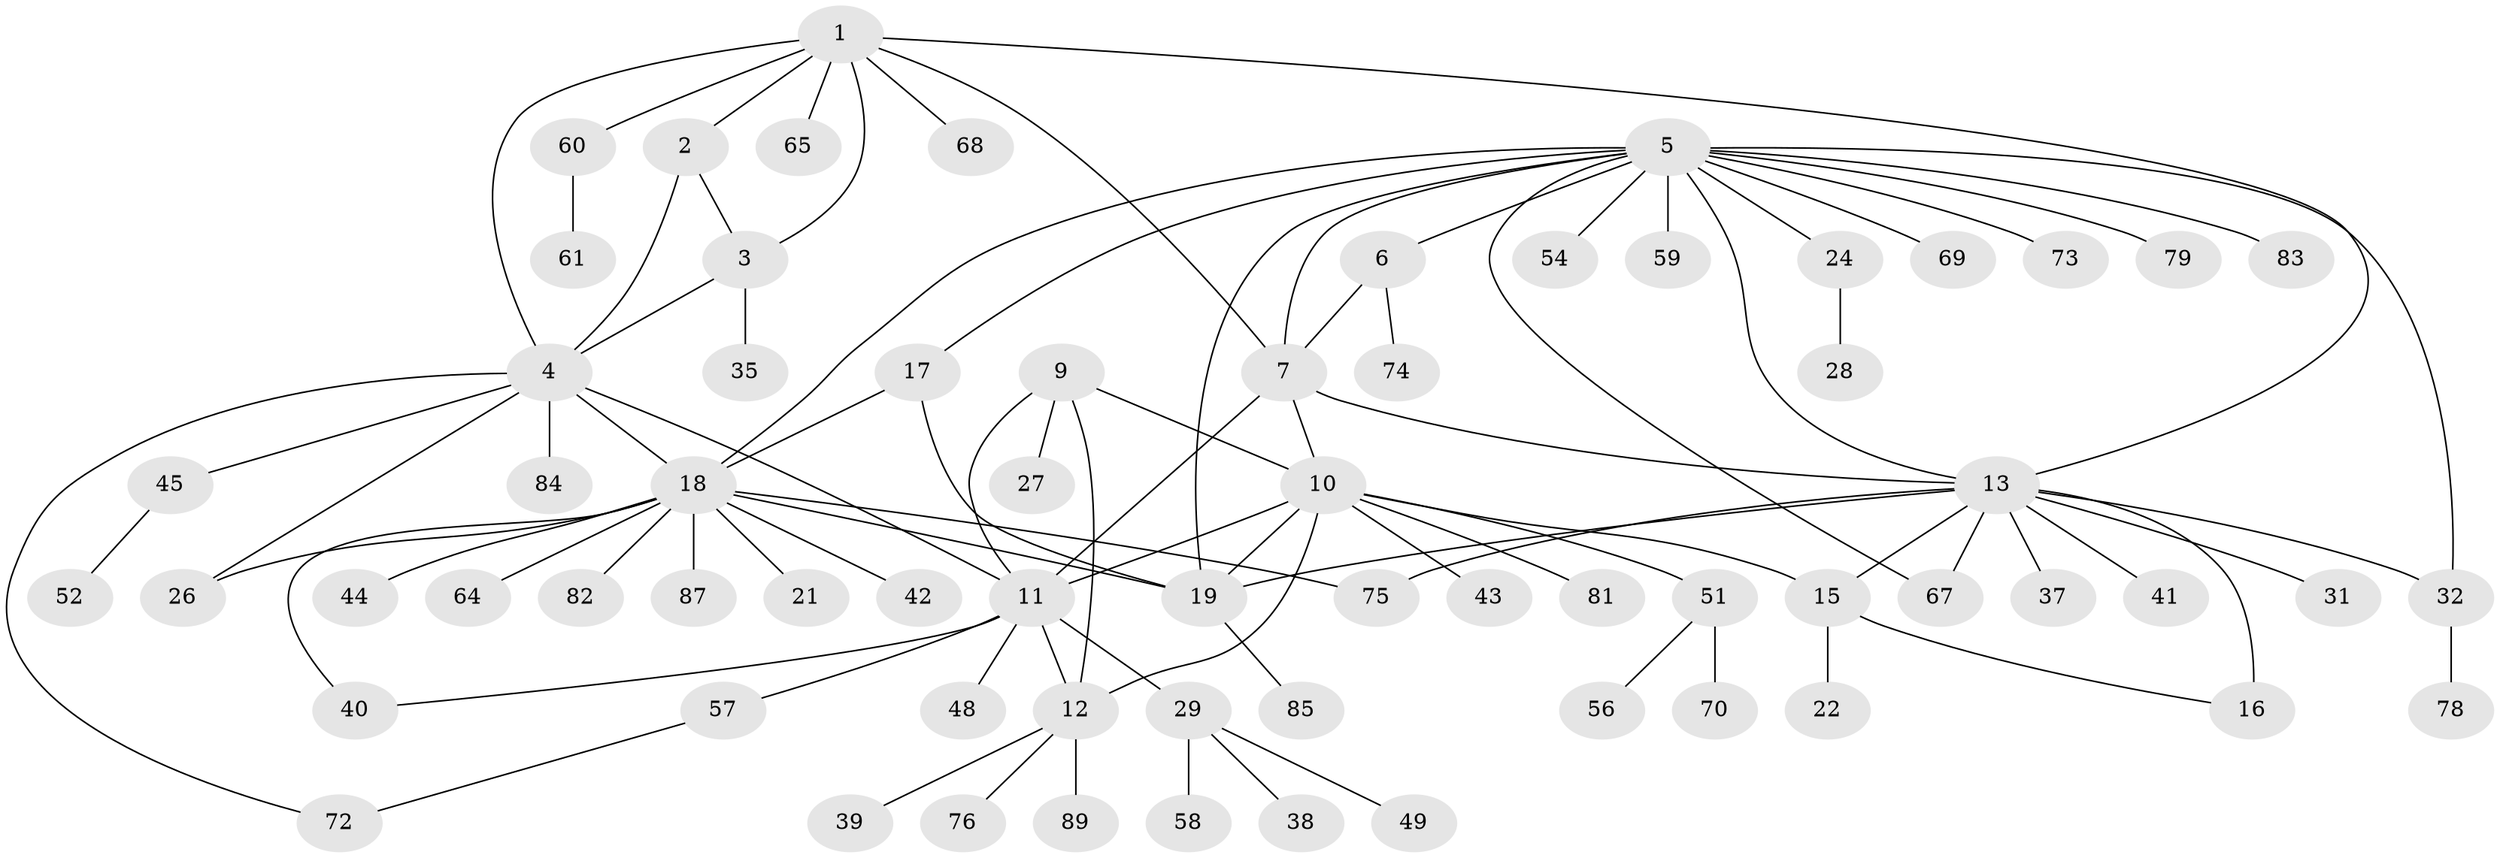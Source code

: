 // Generated by graph-tools (version 1.1) at 2025/24/03/03/25 07:24:14]
// undirected, 67 vertices, 91 edges
graph export_dot {
graph [start="1"]
  node [color=gray90,style=filled];
  1 [super="+34"];
  2 [super="+80"];
  3;
  4 [super="+88"];
  5 [super="+20"];
  6;
  7 [super="+8"];
  9;
  10 [super="+36"];
  11 [super="+23"];
  12 [super="+30"];
  13 [super="+14"];
  15;
  16 [super="+25"];
  17;
  18 [super="+47"];
  19 [super="+50"];
  21;
  22;
  24;
  26;
  27;
  28;
  29 [super="+33"];
  31;
  32;
  35 [super="+46"];
  37 [super="+53"];
  38;
  39;
  40 [super="+55"];
  41;
  42;
  43;
  44;
  45 [super="+63"];
  48;
  49;
  51 [super="+62"];
  52 [super="+77"];
  54;
  56 [super="+71"];
  57;
  58;
  59;
  60;
  61;
  64 [super="+66"];
  65;
  67;
  68;
  69;
  70;
  72;
  73;
  74;
  75;
  76;
  78 [super="+86"];
  79;
  81;
  82;
  83;
  84;
  85;
  87;
  89;
  1 -- 2;
  1 -- 3;
  1 -- 4;
  1 -- 7;
  1 -- 60;
  1 -- 65;
  1 -- 68;
  1 -- 13;
  2 -- 3;
  2 -- 4;
  3 -- 4;
  3 -- 35;
  4 -- 11;
  4 -- 18;
  4 -- 26;
  4 -- 45;
  4 -- 72;
  4 -- 84;
  5 -- 6;
  5 -- 7 [weight=2];
  5 -- 24;
  5 -- 32;
  5 -- 73 [weight=2];
  5 -- 79;
  5 -- 67;
  5 -- 69;
  5 -- 13;
  5 -- 17;
  5 -- 18;
  5 -- 19;
  5 -- 83;
  5 -- 54;
  5 -- 59;
  6 -- 7 [weight=2];
  6 -- 74;
  7 -- 11;
  7 -- 10;
  7 -- 13;
  9 -- 10;
  9 -- 11;
  9 -- 12;
  9 -- 27;
  10 -- 11;
  10 -- 12;
  10 -- 15;
  10 -- 19;
  10 -- 81;
  10 -- 51;
  10 -- 43;
  11 -- 12;
  11 -- 29;
  11 -- 40;
  11 -- 48;
  11 -- 57;
  12 -- 89;
  12 -- 39;
  12 -- 76;
  13 -- 15 [weight=2];
  13 -- 16 [weight=2];
  13 -- 31;
  13 -- 37;
  13 -- 41;
  13 -- 67;
  13 -- 32;
  13 -- 19;
  13 -- 75;
  15 -- 16;
  15 -- 22;
  17 -- 18;
  17 -- 19;
  18 -- 19;
  18 -- 21;
  18 -- 26;
  18 -- 40;
  18 -- 42;
  18 -- 44;
  18 -- 64;
  18 -- 75;
  18 -- 82;
  18 -- 87;
  19 -- 85;
  24 -- 28;
  29 -- 49;
  29 -- 58;
  29 -- 38;
  32 -- 78;
  45 -- 52;
  51 -- 56;
  51 -- 70;
  57 -- 72;
  60 -- 61;
}

